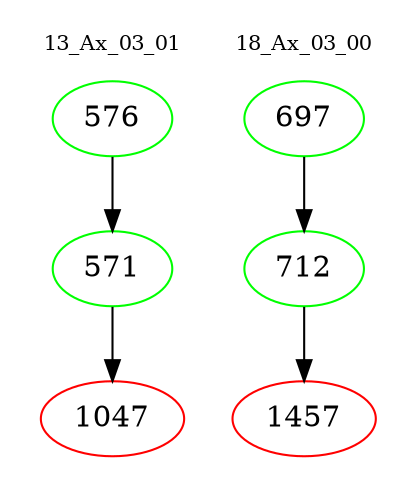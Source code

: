 digraph{
subgraph cluster_0 {
color = white
label = "13_Ax_03_01";
fontsize=10;
T0_576 [label="576", color="green"]
T0_576 -> T0_571 [color="black"]
T0_571 [label="571", color="green"]
T0_571 -> T0_1047 [color="black"]
T0_1047 [label="1047", color="red"]
}
subgraph cluster_1 {
color = white
label = "18_Ax_03_00";
fontsize=10;
T1_697 [label="697", color="green"]
T1_697 -> T1_712 [color="black"]
T1_712 [label="712", color="green"]
T1_712 -> T1_1457 [color="black"]
T1_1457 [label="1457", color="red"]
}
}
